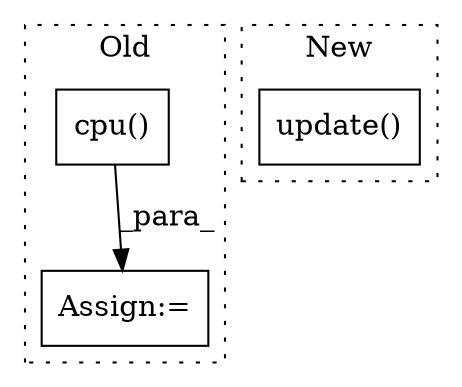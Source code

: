 digraph G {
subgraph cluster0 {
1 [label="cpu()" a="75" s="11453" l="71" shape="box"];
3 [label="Assign:=" a="68" s="11624" l="3" shape="box"];
label = "Old";
style="dotted";
}
subgraph cluster1 {
2 [label="update()" a="75" s="12181,12255" l="26,1" shape="box"];
label = "New";
style="dotted";
}
1 -> 3 [label="_para_"];
}